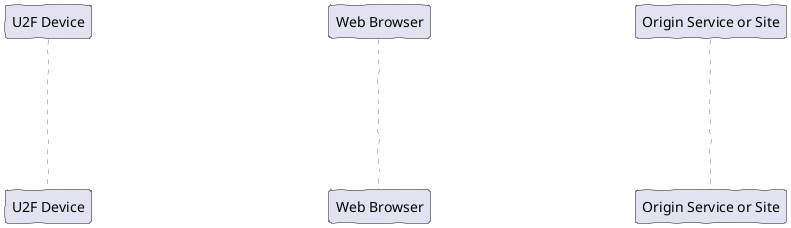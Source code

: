 @startuml

participant "U2F Device" as U order 20
participant "Web Browser" as B order 40
participant "Origin Service or Site" as O order 60

skinparam backgroundColor transparent
skinparam handwritten true

skinparam DefaultFontColor White
skinparam DefaultFontName Rufscript
skinparam DefaultFontSize 22

skinparam sequence {
ArrowColor White
ArrowFontName Rufscript
ArrowFontColor White
  
LifeLineBorderColor Grey
LifeLineBackgroundColor #A9DCDF

ParticipantBorderColor White
ParticipantBackgroundColor #111111
ParticipantFontName Rufscript
ParticipantFontSize 24
ParticipantFontColor White
}

B -> U: hash of the origin

B <- U: public key, key handle (origin)

B -> O: public key, key handle (origin)

@enduml
